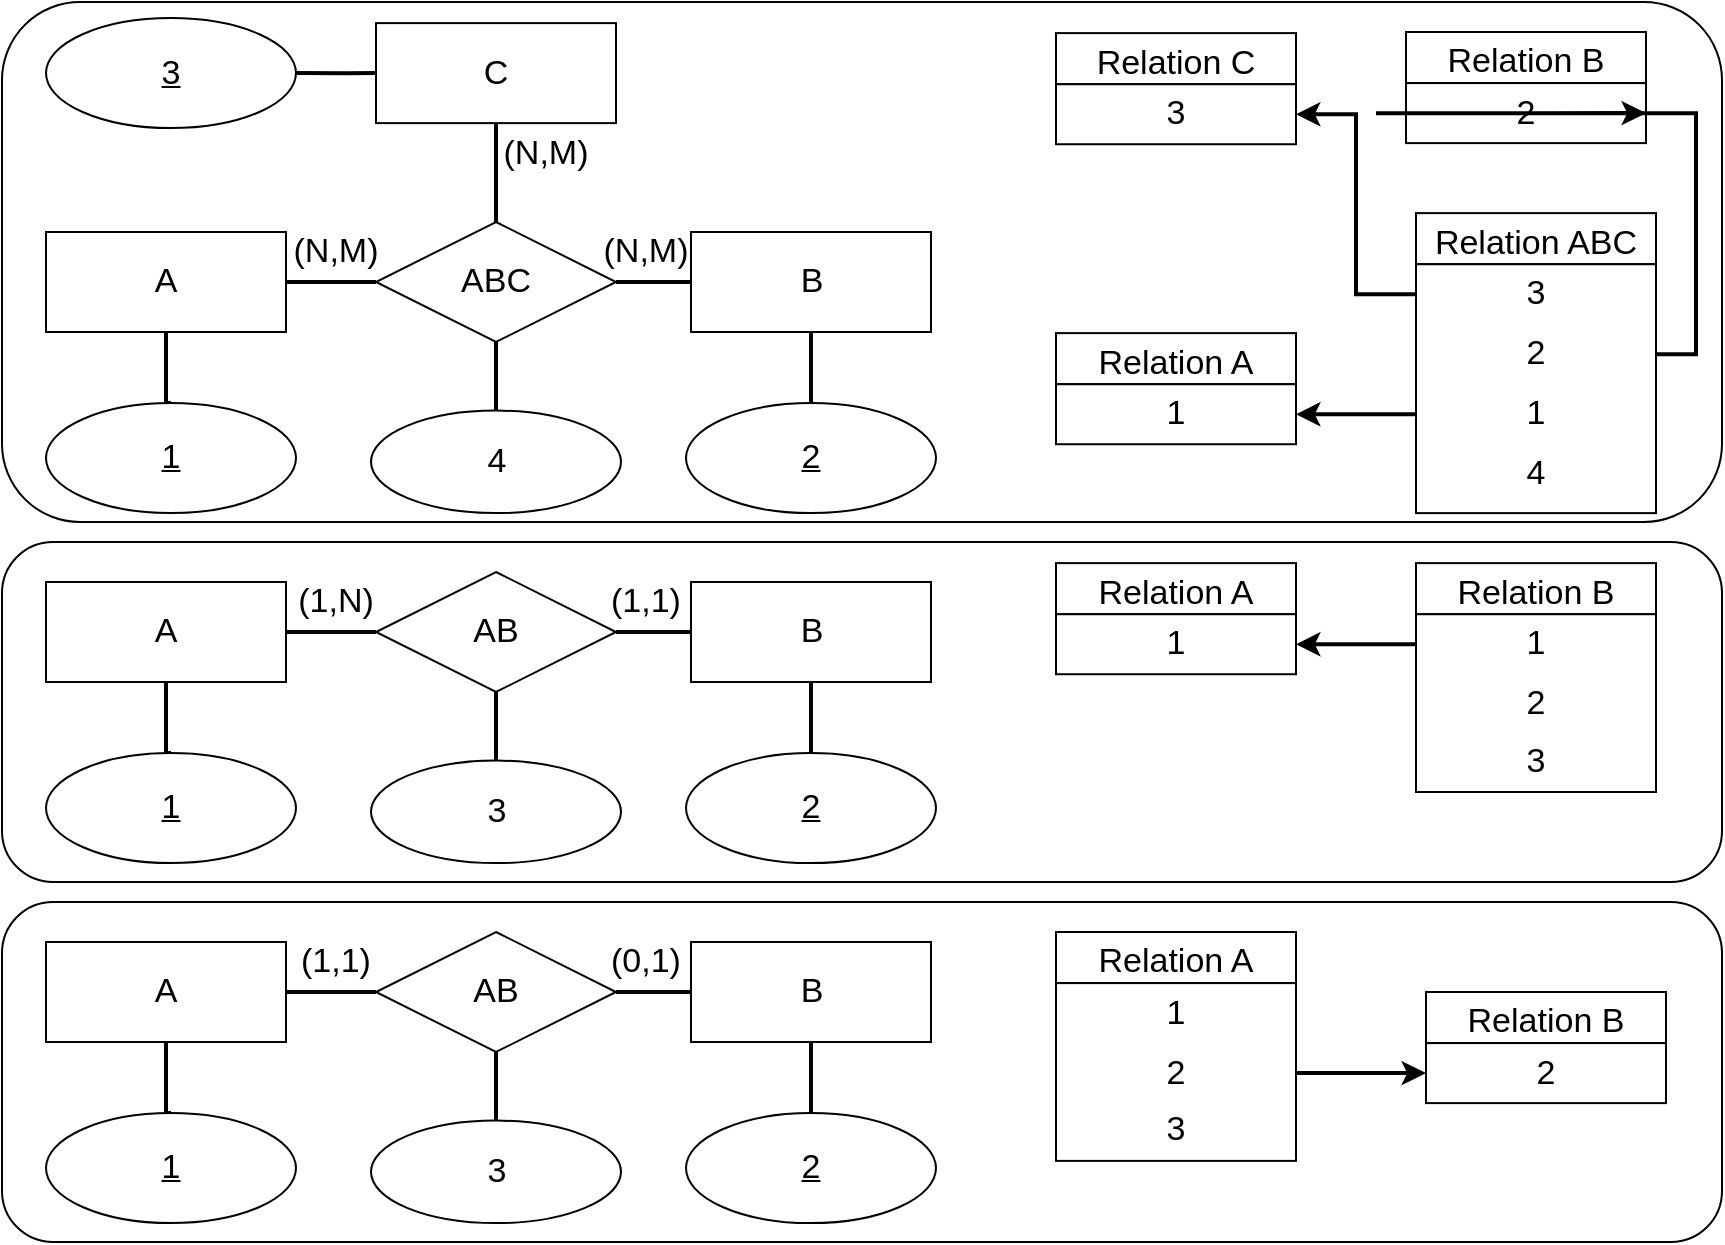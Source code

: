 <mxfile version="16.5.1" type="device"><diagram id="ykyJqSysNxOgndyYlWrU" name="Seite-1"><mxGraphModel dx="2249" dy="-304" grid="1" gridSize="5" guides="1" tooltips="1" connect="1" arrows="1" fold="1" page="1" pageScale="1" pageWidth="827" pageHeight="1169" math="0" shadow="0"><root><mxCell id="0"/><mxCell id="1" parent="0"/><mxCell id="Qfy5nsAvgZuqTP8WH1GD-163" value="" style="rounded=1;whiteSpace=wrap;html=1;fontSize=17;" parent="1" vertex="1"><mxGeometry x="-827" y="1955" width="860" height="260" as="geometry"/></mxCell><mxCell id="Qfy5nsAvgZuqTP8WH1GD-162" value="" style="rounded=1;whiteSpace=wrap;html=1;fontSize=17;" parent="1" vertex="1"><mxGeometry x="-827" y="2225" width="860" height="170" as="geometry"/></mxCell><mxCell id="Qfy5nsAvgZuqTP8WH1GD-161" value="" style="rounded=1;whiteSpace=wrap;html=1;fontSize=17;" parent="1" vertex="1"><mxGeometry x="-827" y="2405" width="860" height="170" as="geometry"/></mxCell><mxCell id="Qfy5nsAvgZuqTP8WH1GD-12" style="edgeStyle=orthogonalEdgeStyle;rounded=0;orthogonalLoop=1;jettySize=auto;html=1;entryX=0;entryY=0.5;entryDx=0;entryDy=0;strokeWidth=2;endArrow=none;endFill=0;" parent="1" source="Qfy5nsAvgZuqTP8WH1GD-13" target="Qfy5nsAvgZuqTP8WH1GD-25" edge="1"><mxGeometry relative="1" as="geometry"/></mxCell><mxCell id="Qfy5nsAvgZuqTP8WH1GD-13" value="A" style="whiteSpace=wrap;html=1;align=center;fontSize=17;" parent="1" vertex="1"><mxGeometry x="-805" y="2070" width="120" height="50" as="geometry"/></mxCell><mxCell id="Qfy5nsAvgZuqTP8WH1GD-64" style="edgeStyle=orthogonalEdgeStyle;rounded=0;orthogonalLoop=1;jettySize=auto;html=1;exitX=0.5;exitY=0;exitDx=0;exitDy=0;entryX=0.5;entryY=1;entryDx=0;entryDy=0;endArrow=none;endFill=0;strokeWidth=2;" parent="1" source="Qfy5nsAvgZuqTP8WH1GD-15" target="Qfy5nsAvgZuqTP8WH1GD-13" edge="1"><mxGeometry relative="1" as="geometry"/></mxCell><mxCell id="Qfy5nsAvgZuqTP8WH1GD-15" value="1" style="ellipse;whiteSpace=wrap;html=1;align=center;fontStyle=4;fontSize=17;" parent="1" vertex="1"><mxGeometry x="-805" y="2155.56" width="125" height="55" as="geometry"/></mxCell><mxCell id="Qfy5nsAvgZuqTP8WH1GD-22" value="C" style="whiteSpace=wrap;html=1;align=center;fontSize=17;" parent="1" vertex="1"><mxGeometry x="-640" y="1965.56" width="120" height="50" as="geometry"/></mxCell><mxCell id="Qfy5nsAvgZuqTP8WH1GD-23" style="edgeStyle=orthogonalEdgeStyle;rounded=0;orthogonalLoop=1;jettySize=auto;html=1;exitX=0.5;exitY=0;exitDx=0;exitDy=0;entryX=0.5;entryY=1;entryDx=0;entryDy=0;strokeWidth=2;endArrow=none;endFill=0;" parent="1" source="Qfy5nsAvgZuqTP8WH1GD-25" target="Qfy5nsAvgZuqTP8WH1GD-22" edge="1"><mxGeometry relative="1" as="geometry"/></mxCell><mxCell id="Qfy5nsAvgZuqTP8WH1GD-24" style="edgeStyle=orthogonalEdgeStyle;rounded=0;orthogonalLoop=1;jettySize=auto;html=1;entryX=0;entryY=0.5;entryDx=0;entryDy=0;strokeWidth=2;endArrow=none;endFill=0;exitX=1;exitY=0.5;exitDx=0;exitDy=0;" parent="1" source="Qfy5nsAvgZuqTP8WH1GD-25" target="Qfy5nsAvgZuqTP8WH1GD-33" edge="1"><mxGeometry relative="1" as="geometry"><mxPoint x="-520" y="2055.56" as="sourcePoint"/></mxGeometry></mxCell><mxCell id="Qfy5nsAvgZuqTP8WH1GD-25" value="ABC" style="shape=rhombus;perimeter=rhombusPerimeter;whiteSpace=wrap;html=1;align=center;fontSize=17;" parent="1" vertex="1"><mxGeometry x="-640" y="2065" width="120" height="60" as="geometry"/></mxCell><mxCell id="Qfy5nsAvgZuqTP8WH1GD-63" style="edgeStyle=orthogonalEdgeStyle;rounded=0;orthogonalLoop=1;jettySize=auto;html=1;exitX=0.5;exitY=1;exitDx=0;exitDy=0;endArrow=none;endFill=0;strokeWidth=2;" parent="1" source="Qfy5nsAvgZuqTP8WH1GD-33" target="Qfy5nsAvgZuqTP8WH1GD-35" edge="1"><mxGeometry relative="1" as="geometry"/></mxCell><mxCell id="Qfy5nsAvgZuqTP8WH1GD-33" value="B" style="whiteSpace=wrap;html=1;align=center;fontSize=17;" parent="1" vertex="1"><mxGeometry x="-482.5" y="2070" width="120" height="50" as="geometry"/></mxCell><mxCell id="Qfy5nsAvgZuqTP8WH1GD-35" value="2" style="ellipse;whiteSpace=wrap;html=1;align=center;fontStyle=4;fontSize=17;" parent="1" vertex="1"><mxGeometry x="-485" y="2155.56" width="125" height="55" as="geometry"/></mxCell><mxCell id="Qfy5nsAvgZuqTP8WH1GD-59" style="edgeStyle=none;rounded=0;orthogonalLoop=1;jettySize=auto;html=1;exitX=0.5;exitY=0;exitDx=0;exitDy=0;entryX=0.5;entryY=1;entryDx=0;entryDy=0;fontSize=14;startArrow=none;startFill=0;endArrow=none;endFill=0;strokeColor=#000000;strokeWidth=2;" parent="1" source="Qfy5nsAvgZuqTP8WH1GD-60" target="Qfy5nsAvgZuqTP8WH1GD-25" edge="1"><mxGeometry relative="1" as="geometry"/></mxCell><mxCell id="Qfy5nsAvgZuqTP8WH1GD-60" value="4" style="ellipse;whiteSpace=wrap;html=1;align=center;fontSize=17;" parent="1" vertex="1"><mxGeometry x="-642.5" y="2159.31" width="125" height="51.25" as="geometry"/></mxCell><mxCell id="Qfy5nsAvgZuqTP8WH1GD-66" style="edgeStyle=orthogonalEdgeStyle;rounded=0;orthogonalLoop=1;jettySize=auto;html=1;exitX=1;exitY=0.5;exitDx=0;exitDy=0;entryX=0;entryY=0.5;entryDx=0;entryDy=0;endArrow=none;endFill=0;strokeWidth=2;" parent="1" source="Qfy5nsAvgZuqTP8WH1GD-65" target="Qfy5nsAvgZuqTP8WH1GD-22" edge="1"><mxGeometry relative="1" as="geometry"><Array as="points"><mxPoint x="-655" y="1990.56"/><mxPoint x="-655" y="1990.56"/></Array></mxGeometry></mxCell><mxCell id="Qfy5nsAvgZuqTP8WH1GD-65" value="3" style="ellipse;whiteSpace=wrap;html=1;align=center;fontStyle=4;fontSize=17;" parent="1" vertex="1"><mxGeometry x="-805" y="1963.06" width="125" height="55" as="geometry"/></mxCell><mxCell id="Qfy5nsAvgZuqTP8WH1GD-70" value="&lt;font style=&quot;font-size: 17px&quot;&gt;(N,M)&lt;/font&gt;" style="text;html=1;strokeColor=none;fillColor=none;align=center;verticalAlign=middle;whiteSpace=wrap;rounded=0;" parent="1" vertex="1"><mxGeometry x="-535" y="2065" width="60" height="30" as="geometry"/></mxCell><mxCell id="Qfy5nsAvgZuqTP8WH1GD-71" value="&lt;font style=&quot;font-size: 17px&quot;&gt;(N,M)&lt;/font&gt;" style="text;html=1;strokeColor=none;fillColor=none;align=center;verticalAlign=middle;whiteSpace=wrap;rounded=0;" parent="1" vertex="1"><mxGeometry x="-585" y="2015.56" width="60" height="30" as="geometry"/></mxCell><mxCell id="Qfy5nsAvgZuqTP8WH1GD-72" value="&lt;font style=&quot;font-size: 17px&quot;&gt;(N,M)&lt;/font&gt;" style="text;html=1;strokeColor=none;fillColor=none;align=center;verticalAlign=middle;whiteSpace=wrap;rounded=0;" parent="1" vertex="1"><mxGeometry x="-690" y="2065" width="60" height="30" as="geometry"/></mxCell><mxCell id="Qfy5nsAvgZuqTP8WH1GD-73" value="" style="rounded=0;whiteSpace=wrap;html=1;fontSize=16;" parent="1" vertex="1"><mxGeometry x="-300" y="1970.56" width="120" height="25.56" as="geometry"/></mxCell><mxCell id="Qfy5nsAvgZuqTP8WH1GD-74" value="&lt;font style=&quot;font-size: 17px&quot;&gt;Relation C&lt;/font&gt;" style="text;html=1;strokeColor=none;fillColor=none;align=center;verticalAlign=middle;whiteSpace=wrap;rounded=0;" parent="1" vertex="1"><mxGeometry x="-295" y="1970.56" width="110" height="30" as="geometry"/></mxCell><mxCell id="Qfy5nsAvgZuqTP8WH1GD-75" value="" style="rounded=0;whiteSpace=wrap;html=1;fontSize=16;" parent="1" vertex="1"><mxGeometry x="-300" y="1996.12" width="120" height="30" as="geometry"/></mxCell><mxCell id="Qfy5nsAvgZuqTP8WH1GD-76" value="&lt;font style=&quot;font-size: 17px&quot;&gt;3&lt;/font&gt;" style="text;html=1;strokeColor=none;fillColor=none;align=center;verticalAlign=middle;whiteSpace=wrap;rounded=0;" parent="1" vertex="1"><mxGeometry x="-300" y="1996.12" width="120" height="30" as="geometry"/></mxCell><mxCell id="Qfy5nsAvgZuqTP8WH1GD-77" value="" style="rounded=0;whiteSpace=wrap;html=1;fontSize=16;" parent="1" vertex="1"><mxGeometry x="-300" y="2120.56" width="120" height="25.56" as="geometry"/></mxCell><mxCell id="Qfy5nsAvgZuqTP8WH1GD-78" value="&lt;font style=&quot;font-size: 17px&quot;&gt;Relation A&lt;/font&gt;" style="text;html=1;strokeColor=none;fillColor=none;align=center;verticalAlign=middle;whiteSpace=wrap;rounded=0;" parent="1" vertex="1"><mxGeometry x="-295" y="2120.56" width="110" height="30" as="geometry"/></mxCell><mxCell id="Qfy5nsAvgZuqTP8WH1GD-79" value="" style="rounded=0;whiteSpace=wrap;html=1;fontSize=16;" parent="1" vertex="1"><mxGeometry x="-300" y="2146.12" width="120" height="30" as="geometry"/></mxCell><mxCell id="Qfy5nsAvgZuqTP8WH1GD-80" value="&lt;font style=&quot;font-size: 17px&quot;&gt;1&lt;/font&gt;" style="text;html=1;strokeColor=none;fillColor=none;align=center;verticalAlign=middle;whiteSpace=wrap;rounded=0;" parent="1" vertex="1"><mxGeometry x="-300" y="2146.12" width="120" height="30" as="geometry"/></mxCell><mxCell id="Qfy5nsAvgZuqTP8WH1GD-81" value="" style="rounded=0;whiteSpace=wrap;html=1;fontSize=16;" parent="1" vertex="1"><mxGeometry x="-125" y="1970.0" width="120" height="25.56" as="geometry"/></mxCell><mxCell id="Qfy5nsAvgZuqTP8WH1GD-82" value="&lt;font style=&quot;font-size: 17px&quot;&gt;Relation B&lt;/font&gt;" style="text;html=1;strokeColor=none;fillColor=none;align=center;verticalAlign=middle;whiteSpace=wrap;rounded=0;" parent="1" vertex="1"><mxGeometry x="-120" y="1970.0" width="110" height="30" as="geometry"/></mxCell><mxCell id="Qfy5nsAvgZuqTP8WH1GD-83" value="" style="rounded=0;whiteSpace=wrap;html=1;fontSize=16;" parent="1" vertex="1"><mxGeometry x="-125" y="1995.56" width="120" height="30" as="geometry"/></mxCell><mxCell id="Qfy5nsAvgZuqTP8WH1GD-84" value="&lt;font style=&quot;font-size: 17px&quot;&gt;2&lt;/font&gt;" style="text;html=1;strokeColor=none;fillColor=none;align=center;verticalAlign=middle;whiteSpace=wrap;rounded=0;" parent="1" vertex="1"><mxGeometry x="-125" y="1995.56" width="120" height="30" as="geometry"/></mxCell><mxCell id="Qfy5nsAvgZuqTP8WH1GD-85" value="" style="rounded=0;whiteSpace=wrap;html=1;fontSize=16;" parent="1" vertex="1"><mxGeometry x="-120" y="2060.56" width="120" height="25.56" as="geometry"/></mxCell><mxCell id="Qfy5nsAvgZuqTP8WH1GD-86" value="&lt;font style=&quot;font-size: 17px&quot;&gt;Relation ABC&lt;/font&gt;" style="text;html=1;strokeColor=none;fillColor=none;align=center;verticalAlign=middle;whiteSpace=wrap;rounded=0;" parent="1" vertex="1"><mxGeometry x="-115" y="2060.56" width="110" height="30" as="geometry"/></mxCell><mxCell id="Qfy5nsAvgZuqTP8WH1GD-87" value="" style="rounded=0;whiteSpace=wrap;html=1;fontSize=16;" parent="1" vertex="1"><mxGeometry x="-120" y="2086.12" width="120" height="124.44" as="geometry"/></mxCell><mxCell id="Qfy5nsAvgZuqTP8WH1GD-94" style="edgeStyle=orthogonalEdgeStyle;rounded=0;orthogonalLoop=1;jettySize=auto;html=1;exitX=0;exitY=0.5;exitDx=0;exitDy=0;entryX=1;entryY=0.5;entryDx=0;entryDy=0;fontSize=17;endArrow=classic;endFill=1;strokeWidth=2;" parent="1" source="Qfy5nsAvgZuqTP8WH1GD-88" target="Qfy5nsAvgZuqTP8WH1GD-79" edge="1"><mxGeometry relative="1" as="geometry"/></mxCell><mxCell id="Qfy5nsAvgZuqTP8WH1GD-88" value="&lt;font style=&quot;font-size: 17px&quot;&gt;1&lt;/font&gt;" style="text;html=1;strokeColor=none;fillColor=none;align=center;verticalAlign=middle;whiteSpace=wrap;rounded=0;" parent="1" vertex="1"><mxGeometry x="-120" y="2146.12" width="120" height="30" as="geometry"/></mxCell><mxCell id="Qfy5nsAvgZuqTP8WH1GD-93" style="edgeStyle=orthogonalEdgeStyle;rounded=0;orthogonalLoop=1;jettySize=auto;html=1;exitX=1;exitY=0.5;exitDx=0;exitDy=0;entryX=1;entryY=0.5;entryDx=0;entryDy=0;fontSize=17;endArrow=classic;endFill=1;strokeWidth=2;" parent="1" source="Qfy5nsAvgZuqTP8WH1GD-89" target="Qfy5nsAvgZuqTP8WH1GD-84" edge="1"><mxGeometry relative="1" as="geometry"/></mxCell><mxCell id="Qfy5nsAvgZuqTP8WH1GD-89" value="&lt;font style=&quot;font-size: 17px&quot;&gt;2&lt;/font&gt;" style="text;html=1;strokeColor=none;fillColor=none;align=center;verticalAlign=middle;whiteSpace=wrap;rounded=0;" parent="1" vertex="1"><mxGeometry x="-120" y="2116.12" width="120" height="30" as="geometry"/></mxCell><mxCell id="Qfy5nsAvgZuqTP8WH1GD-95" style="edgeStyle=orthogonalEdgeStyle;rounded=0;orthogonalLoop=1;jettySize=auto;html=1;exitX=0;exitY=0.5;exitDx=0;exitDy=0;entryX=1;entryY=0.5;entryDx=0;entryDy=0;fontSize=17;endArrow=classic;endFill=1;strokeWidth=2;" parent="1" source="Qfy5nsAvgZuqTP8WH1GD-90" target="Qfy5nsAvgZuqTP8WH1GD-75" edge="1"><mxGeometry relative="1" as="geometry"><mxPoint x="-190" y="2136.68" as="sourcePoint"/></mxGeometry></mxCell><mxCell id="Qfy5nsAvgZuqTP8WH1GD-90" value="&lt;font style=&quot;font-size: 17px&quot;&gt;3&lt;/font&gt;" style="text;html=1;strokeColor=none;fillColor=none;align=center;verticalAlign=middle;whiteSpace=wrap;rounded=0;" parent="1" vertex="1"><mxGeometry x="-120" y="2086.12" width="120" height="30" as="geometry"/></mxCell><mxCell id="Qfy5nsAvgZuqTP8WH1GD-91" value="&lt;font style=&quot;font-size: 17px&quot;&gt;4&lt;/font&gt;" style="text;html=1;strokeColor=none;fillColor=none;align=center;verticalAlign=middle;whiteSpace=wrap;rounded=0;" parent="1" vertex="1"><mxGeometry x="-120" y="2176.12" width="120" height="30" as="geometry"/></mxCell><mxCell id="Qfy5nsAvgZuqTP8WH1GD-96" style="edgeStyle=orthogonalEdgeStyle;rounded=0;orthogonalLoop=1;jettySize=auto;html=1;entryX=0;entryY=0.5;entryDx=0;entryDy=0;strokeWidth=2;endArrow=none;endFill=0;" parent="1" source="Qfy5nsAvgZuqTP8WH1GD-97" target="Qfy5nsAvgZuqTP8WH1GD-103" edge="1"><mxGeometry relative="1" as="geometry"/></mxCell><mxCell id="Qfy5nsAvgZuqTP8WH1GD-97" value="A" style="whiteSpace=wrap;html=1;align=center;fontSize=17;" parent="1" vertex="1"><mxGeometry x="-805" y="2245" width="120" height="50" as="geometry"/></mxCell><mxCell id="Qfy5nsAvgZuqTP8WH1GD-98" style="edgeStyle=orthogonalEdgeStyle;rounded=0;orthogonalLoop=1;jettySize=auto;html=1;exitX=0.5;exitY=0;exitDx=0;exitDy=0;entryX=0.5;entryY=1;entryDx=0;entryDy=0;endArrow=none;endFill=0;strokeWidth=2;" parent="1" source="Qfy5nsAvgZuqTP8WH1GD-99" target="Qfy5nsAvgZuqTP8WH1GD-97" edge="1"><mxGeometry relative="1" as="geometry"/></mxCell><mxCell id="Qfy5nsAvgZuqTP8WH1GD-99" value="1" style="ellipse;whiteSpace=wrap;html=1;align=center;fontStyle=4;fontSize=17;" parent="1" vertex="1"><mxGeometry x="-805" y="2330.56" width="125" height="55" as="geometry"/></mxCell><mxCell id="Qfy5nsAvgZuqTP8WH1GD-102" style="edgeStyle=orthogonalEdgeStyle;rounded=0;orthogonalLoop=1;jettySize=auto;html=1;entryX=0;entryY=0.5;entryDx=0;entryDy=0;strokeWidth=2;endArrow=none;endFill=0;exitX=1;exitY=0.5;exitDx=0;exitDy=0;" parent="1" source="Qfy5nsAvgZuqTP8WH1GD-103" target="Qfy5nsAvgZuqTP8WH1GD-105" edge="1"><mxGeometry relative="1" as="geometry"><mxPoint x="-520" y="2230.56" as="sourcePoint"/></mxGeometry></mxCell><mxCell id="Qfy5nsAvgZuqTP8WH1GD-103" value="AB" style="shape=rhombus;perimeter=rhombusPerimeter;whiteSpace=wrap;html=1;align=center;fontSize=17;" parent="1" vertex="1"><mxGeometry x="-640" y="2240" width="120" height="60" as="geometry"/></mxCell><mxCell id="Qfy5nsAvgZuqTP8WH1GD-104" style="edgeStyle=orthogonalEdgeStyle;rounded=0;orthogonalLoop=1;jettySize=auto;html=1;exitX=0.5;exitY=1;exitDx=0;exitDy=0;endArrow=none;endFill=0;strokeWidth=2;" parent="1" source="Qfy5nsAvgZuqTP8WH1GD-105" target="Qfy5nsAvgZuqTP8WH1GD-106" edge="1"><mxGeometry relative="1" as="geometry"/></mxCell><mxCell id="Qfy5nsAvgZuqTP8WH1GD-105" value="B" style="whiteSpace=wrap;html=1;align=center;fontSize=17;" parent="1" vertex="1"><mxGeometry x="-482.5" y="2245" width="120" height="50" as="geometry"/></mxCell><mxCell id="Qfy5nsAvgZuqTP8WH1GD-106" value="2" style="ellipse;whiteSpace=wrap;html=1;align=center;fontStyle=4;fontSize=17;" parent="1" vertex="1"><mxGeometry x="-485" y="2330.56" width="125" height="55" as="geometry"/></mxCell><mxCell id="Qfy5nsAvgZuqTP8WH1GD-107" style="edgeStyle=none;rounded=0;orthogonalLoop=1;jettySize=auto;html=1;exitX=0.5;exitY=0;exitDx=0;exitDy=0;entryX=0.5;entryY=1;entryDx=0;entryDy=0;fontSize=14;startArrow=none;startFill=0;endArrow=none;endFill=0;strokeColor=#000000;strokeWidth=2;" parent="1" source="Qfy5nsAvgZuqTP8WH1GD-108" target="Qfy5nsAvgZuqTP8WH1GD-103" edge="1"><mxGeometry relative="1" as="geometry"/></mxCell><mxCell id="Qfy5nsAvgZuqTP8WH1GD-108" value="3" style="ellipse;whiteSpace=wrap;html=1;align=center;fontSize=17;" parent="1" vertex="1"><mxGeometry x="-642.5" y="2334.31" width="125" height="51.25" as="geometry"/></mxCell><mxCell id="Qfy5nsAvgZuqTP8WH1GD-111" value="&lt;font style=&quot;font-size: 17px&quot;&gt;(1,1)&lt;/font&gt;" style="text;html=1;strokeColor=none;fillColor=none;align=center;verticalAlign=middle;whiteSpace=wrap;rounded=0;" parent="1" vertex="1"><mxGeometry x="-535" y="2240" width="60" height="30" as="geometry"/></mxCell><mxCell id="Qfy5nsAvgZuqTP8WH1GD-113" value="&lt;font style=&quot;font-size: 17px&quot;&gt;(1,N)&lt;/font&gt;" style="text;html=1;strokeColor=none;fillColor=none;align=center;verticalAlign=middle;whiteSpace=wrap;rounded=0;" parent="1" vertex="1"><mxGeometry x="-690" y="2240" width="60" height="30" as="geometry"/></mxCell><mxCell id="Qfy5nsAvgZuqTP8WH1GD-118" value="" style="rounded=0;whiteSpace=wrap;html=1;fontSize=16;" parent="1" vertex="1"><mxGeometry x="-300" y="2235.56" width="120" height="25.56" as="geometry"/></mxCell><mxCell id="Qfy5nsAvgZuqTP8WH1GD-119" value="&lt;font style=&quot;font-size: 17px&quot;&gt;Relation A&lt;/font&gt;" style="text;html=1;strokeColor=none;fillColor=none;align=center;verticalAlign=middle;whiteSpace=wrap;rounded=0;" parent="1" vertex="1"><mxGeometry x="-295" y="2235.56" width="110" height="30" as="geometry"/></mxCell><mxCell id="Qfy5nsAvgZuqTP8WH1GD-120" value="" style="rounded=0;whiteSpace=wrap;html=1;fontSize=16;" parent="1" vertex="1"><mxGeometry x="-300" y="2261.12" width="120" height="30" as="geometry"/></mxCell><mxCell id="Qfy5nsAvgZuqTP8WH1GD-121" value="&lt;font style=&quot;font-size: 17px&quot;&gt;1&lt;/font&gt;" style="text;html=1;strokeColor=none;fillColor=none;align=center;verticalAlign=middle;whiteSpace=wrap;rounded=0;" parent="1" vertex="1"><mxGeometry x="-300" y="2261.12" width="120" height="30" as="geometry"/></mxCell><mxCell id="Qfy5nsAvgZuqTP8WH1GD-126" value="" style="rounded=0;whiteSpace=wrap;html=1;fontSize=16;" parent="1" vertex="1"><mxGeometry x="-120" y="2235.56" width="120" height="25.56" as="geometry"/></mxCell><mxCell id="Qfy5nsAvgZuqTP8WH1GD-127" value="&lt;font style=&quot;font-size: 17px&quot;&gt;Relation B&lt;/font&gt;" style="text;html=1;strokeColor=none;fillColor=none;align=center;verticalAlign=middle;whiteSpace=wrap;rounded=0;" parent="1" vertex="1"><mxGeometry x="-115" y="2235.56" width="110" height="30" as="geometry"/></mxCell><mxCell id="Qfy5nsAvgZuqTP8WH1GD-128" value="" style="rounded=0;whiteSpace=wrap;html=1;fontSize=16;" parent="1" vertex="1"><mxGeometry x="-120" y="2261.12" width="120" height="88.88" as="geometry"/></mxCell><mxCell id="Qfy5nsAvgZuqTP8WH1GD-129" style="edgeStyle=orthogonalEdgeStyle;rounded=0;orthogonalLoop=1;jettySize=auto;html=1;exitX=0;exitY=0.5;exitDx=0;exitDy=0;entryX=1;entryY=0.5;entryDx=0;entryDy=0;fontSize=17;endArrow=classic;endFill=1;strokeWidth=2;" parent="1" source="Qfy5nsAvgZuqTP8WH1GD-130" target="Qfy5nsAvgZuqTP8WH1GD-120" edge="1"><mxGeometry relative="1" as="geometry"/></mxCell><mxCell id="Qfy5nsAvgZuqTP8WH1GD-130" value="&lt;font style=&quot;font-size: 17px&quot;&gt;1&lt;/font&gt;" style="text;html=1;strokeColor=none;fillColor=none;align=center;verticalAlign=middle;whiteSpace=wrap;rounded=0;" parent="1" vertex="1"><mxGeometry x="-120" y="2261.12" width="120" height="30" as="geometry"/></mxCell><mxCell id="Qfy5nsAvgZuqTP8WH1GD-132" value="&lt;font style=&quot;font-size: 17px&quot;&gt;2&lt;/font&gt;" style="text;html=1;strokeColor=none;fillColor=none;align=center;verticalAlign=middle;whiteSpace=wrap;rounded=0;" parent="1" vertex="1"><mxGeometry x="-120" y="2291.12" width="120" height="30" as="geometry"/></mxCell><mxCell id="Qfy5nsAvgZuqTP8WH1GD-134" value="&lt;font style=&quot;font-size: 17px&quot;&gt;3&lt;/font&gt;" style="text;html=1;strokeColor=none;fillColor=none;align=center;verticalAlign=middle;whiteSpace=wrap;rounded=0;" parent="1" vertex="1"><mxGeometry x="-120" y="2320" width="120" height="30" as="geometry"/></mxCell><mxCell id="Qfy5nsAvgZuqTP8WH1GD-137" style="edgeStyle=orthogonalEdgeStyle;rounded=0;orthogonalLoop=1;jettySize=auto;html=1;entryX=0;entryY=0.5;entryDx=0;entryDy=0;strokeWidth=2;endArrow=none;endFill=0;" parent="1" source="Qfy5nsAvgZuqTP8WH1GD-138" target="Qfy5nsAvgZuqTP8WH1GD-142" edge="1"><mxGeometry relative="1" as="geometry"/></mxCell><mxCell id="Qfy5nsAvgZuqTP8WH1GD-138" value="A" style="whiteSpace=wrap;html=1;align=center;fontSize=17;" parent="1" vertex="1"><mxGeometry x="-805" y="2425" width="120" height="50" as="geometry"/></mxCell><mxCell id="Qfy5nsAvgZuqTP8WH1GD-139" style="edgeStyle=orthogonalEdgeStyle;rounded=0;orthogonalLoop=1;jettySize=auto;html=1;exitX=0.5;exitY=0;exitDx=0;exitDy=0;entryX=0.5;entryY=1;entryDx=0;entryDy=0;endArrow=none;endFill=0;strokeWidth=2;" parent="1" source="Qfy5nsAvgZuqTP8WH1GD-140" target="Qfy5nsAvgZuqTP8WH1GD-138" edge="1"><mxGeometry relative="1" as="geometry"/></mxCell><mxCell id="Qfy5nsAvgZuqTP8WH1GD-140" value="1" style="ellipse;whiteSpace=wrap;html=1;align=center;fontStyle=4;fontSize=17;" parent="1" vertex="1"><mxGeometry x="-805" y="2510.56" width="125" height="55" as="geometry"/></mxCell><mxCell id="Qfy5nsAvgZuqTP8WH1GD-141" style="edgeStyle=orthogonalEdgeStyle;rounded=0;orthogonalLoop=1;jettySize=auto;html=1;entryX=0;entryY=0.5;entryDx=0;entryDy=0;strokeWidth=2;endArrow=none;endFill=0;exitX=1;exitY=0.5;exitDx=0;exitDy=0;" parent="1" source="Qfy5nsAvgZuqTP8WH1GD-142" target="Qfy5nsAvgZuqTP8WH1GD-144" edge="1"><mxGeometry relative="1" as="geometry"><mxPoint x="-520" y="2410.56" as="sourcePoint"/></mxGeometry></mxCell><mxCell id="Qfy5nsAvgZuqTP8WH1GD-142" value="AB" style="shape=rhombus;perimeter=rhombusPerimeter;whiteSpace=wrap;html=1;align=center;fontSize=17;" parent="1" vertex="1"><mxGeometry x="-640" y="2420" width="120" height="60" as="geometry"/></mxCell><mxCell id="Qfy5nsAvgZuqTP8WH1GD-143" style="edgeStyle=orthogonalEdgeStyle;rounded=0;orthogonalLoop=1;jettySize=auto;html=1;exitX=0.5;exitY=1;exitDx=0;exitDy=0;endArrow=none;endFill=0;strokeWidth=2;" parent="1" source="Qfy5nsAvgZuqTP8WH1GD-144" target="Qfy5nsAvgZuqTP8WH1GD-145" edge="1"><mxGeometry relative="1" as="geometry"/></mxCell><mxCell id="Qfy5nsAvgZuqTP8WH1GD-144" value="B" style="whiteSpace=wrap;html=1;align=center;fontSize=17;" parent="1" vertex="1"><mxGeometry x="-482.5" y="2425" width="120" height="50" as="geometry"/></mxCell><mxCell id="Qfy5nsAvgZuqTP8WH1GD-145" value="2" style="ellipse;whiteSpace=wrap;html=1;align=center;fontStyle=4;fontSize=17;" parent="1" vertex="1"><mxGeometry x="-485" y="2510.56" width="125" height="55" as="geometry"/></mxCell><mxCell id="Qfy5nsAvgZuqTP8WH1GD-146" style="edgeStyle=none;rounded=0;orthogonalLoop=1;jettySize=auto;html=1;exitX=0.5;exitY=0;exitDx=0;exitDy=0;entryX=0.5;entryY=1;entryDx=0;entryDy=0;fontSize=14;startArrow=none;startFill=0;endArrow=none;endFill=0;strokeColor=#000000;strokeWidth=2;" parent="1" source="Qfy5nsAvgZuqTP8WH1GD-147" target="Qfy5nsAvgZuqTP8WH1GD-142" edge="1"><mxGeometry relative="1" as="geometry"/></mxCell><mxCell id="Qfy5nsAvgZuqTP8WH1GD-147" value="3" style="ellipse;whiteSpace=wrap;html=1;align=center;fontSize=17;" parent="1" vertex="1"><mxGeometry x="-642.5" y="2514.31" width="125" height="51.25" as="geometry"/></mxCell><mxCell id="Qfy5nsAvgZuqTP8WH1GD-148" value="&lt;font style=&quot;font-size: 17px&quot;&gt;(0,1)&lt;/font&gt;" style="text;html=1;strokeColor=none;fillColor=none;align=center;verticalAlign=middle;whiteSpace=wrap;rounded=0;" parent="1" vertex="1"><mxGeometry x="-535" y="2420" width="60" height="30" as="geometry"/></mxCell><mxCell id="Qfy5nsAvgZuqTP8WH1GD-149" value="&lt;font style=&quot;font-size: 17px&quot;&gt;(1,1)&lt;/font&gt;" style="text;html=1;strokeColor=none;fillColor=none;align=center;verticalAlign=middle;whiteSpace=wrap;rounded=0;" parent="1" vertex="1"><mxGeometry x="-690" y="2420" width="60" height="30" as="geometry"/></mxCell><mxCell id="Qfy5nsAvgZuqTP8WH1GD-150" value="" style="rounded=0;whiteSpace=wrap;html=1;fontSize=16;" parent="1" vertex="1"><mxGeometry x="-115" y="2450" width="120" height="25.56" as="geometry"/></mxCell><mxCell id="Qfy5nsAvgZuqTP8WH1GD-151" value="&lt;font style=&quot;font-size: 17px&quot;&gt;Relation B&lt;/font&gt;" style="text;html=1;strokeColor=none;fillColor=none;align=center;verticalAlign=middle;whiteSpace=wrap;rounded=0;" parent="1" vertex="1"><mxGeometry x="-110" y="2450" width="110" height="30" as="geometry"/></mxCell><mxCell id="Qfy5nsAvgZuqTP8WH1GD-152" value="" style="rounded=0;whiteSpace=wrap;html=1;fontSize=16;" parent="1" vertex="1"><mxGeometry x="-115" y="2475.56" width="120" height="30" as="geometry"/></mxCell><mxCell id="Qfy5nsAvgZuqTP8WH1GD-153" value="&lt;font style=&quot;font-size: 17px&quot;&gt;2&lt;/font&gt;" style="text;html=1;strokeColor=none;fillColor=none;align=center;verticalAlign=middle;whiteSpace=wrap;rounded=0;" parent="1" vertex="1"><mxGeometry x="-115" y="2475.56" width="120" height="30" as="geometry"/></mxCell><mxCell id="Qfy5nsAvgZuqTP8WH1GD-154" value="" style="rounded=0;whiteSpace=wrap;html=1;fontSize=16;" parent="1" vertex="1"><mxGeometry x="-300" y="2420" width="120" height="25.56" as="geometry"/></mxCell><mxCell id="Qfy5nsAvgZuqTP8WH1GD-155" value="&lt;font style=&quot;font-size: 17px&quot;&gt;Relation A&lt;/font&gt;" style="text;html=1;strokeColor=none;fillColor=none;align=center;verticalAlign=middle;whiteSpace=wrap;rounded=0;" parent="1" vertex="1"><mxGeometry x="-295" y="2420" width="110" height="30" as="geometry"/></mxCell><mxCell id="Qfy5nsAvgZuqTP8WH1GD-156" value="" style="rounded=0;whiteSpace=wrap;html=1;fontSize=16;" parent="1" vertex="1"><mxGeometry x="-300" y="2445.56" width="120" height="88.88" as="geometry"/></mxCell><mxCell id="Qfy5nsAvgZuqTP8WH1GD-157" style="edgeStyle=orthogonalEdgeStyle;rounded=0;orthogonalLoop=1;jettySize=auto;html=1;exitX=1;exitY=0.5;exitDx=0;exitDy=0;entryX=0;entryY=0.5;entryDx=0;entryDy=0;fontSize=17;endArrow=classic;endFill=1;strokeWidth=2;" parent="1" source="Qfy5nsAvgZuqTP8WH1GD-159" target="Qfy5nsAvgZuqTP8WH1GD-153" edge="1"><mxGeometry relative="1" as="geometry"/></mxCell><mxCell id="Qfy5nsAvgZuqTP8WH1GD-158" value="&lt;font style=&quot;font-size: 17px&quot;&gt;1&lt;/font&gt;" style="text;html=1;strokeColor=none;fillColor=none;align=center;verticalAlign=middle;whiteSpace=wrap;rounded=0;" parent="1" vertex="1"><mxGeometry x="-300" y="2445.56" width="120" height="30" as="geometry"/></mxCell><mxCell id="Qfy5nsAvgZuqTP8WH1GD-159" value="&lt;font style=&quot;font-size: 17px&quot;&gt;2&lt;/font&gt;" style="text;html=1;strokeColor=none;fillColor=none;align=center;verticalAlign=middle;whiteSpace=wrap;rounded=0;" parent="1" vertex="1"><mxGeometry x="-300" y="2475.56" width="120" height="30" as="geometry"/></mxCell><mxCell id="Qfy5nsAvgZuqTP8WH1GD-160" value="&lt;font style=&quot;font-size: 17px&quot;&gt;3&lt;/font&gt;" style="text;html=1;strokeColor=none;fillColor=none;align=center;verticalAlign=middle;whiteSpace=wrap;rounded=0;" parent="1" vertex="1"><mxGeometry x="-300" y="2504.44" width="120" height="30" as="geometry"/></mxCell></root></mxGraphModel></diagram></mxfile>